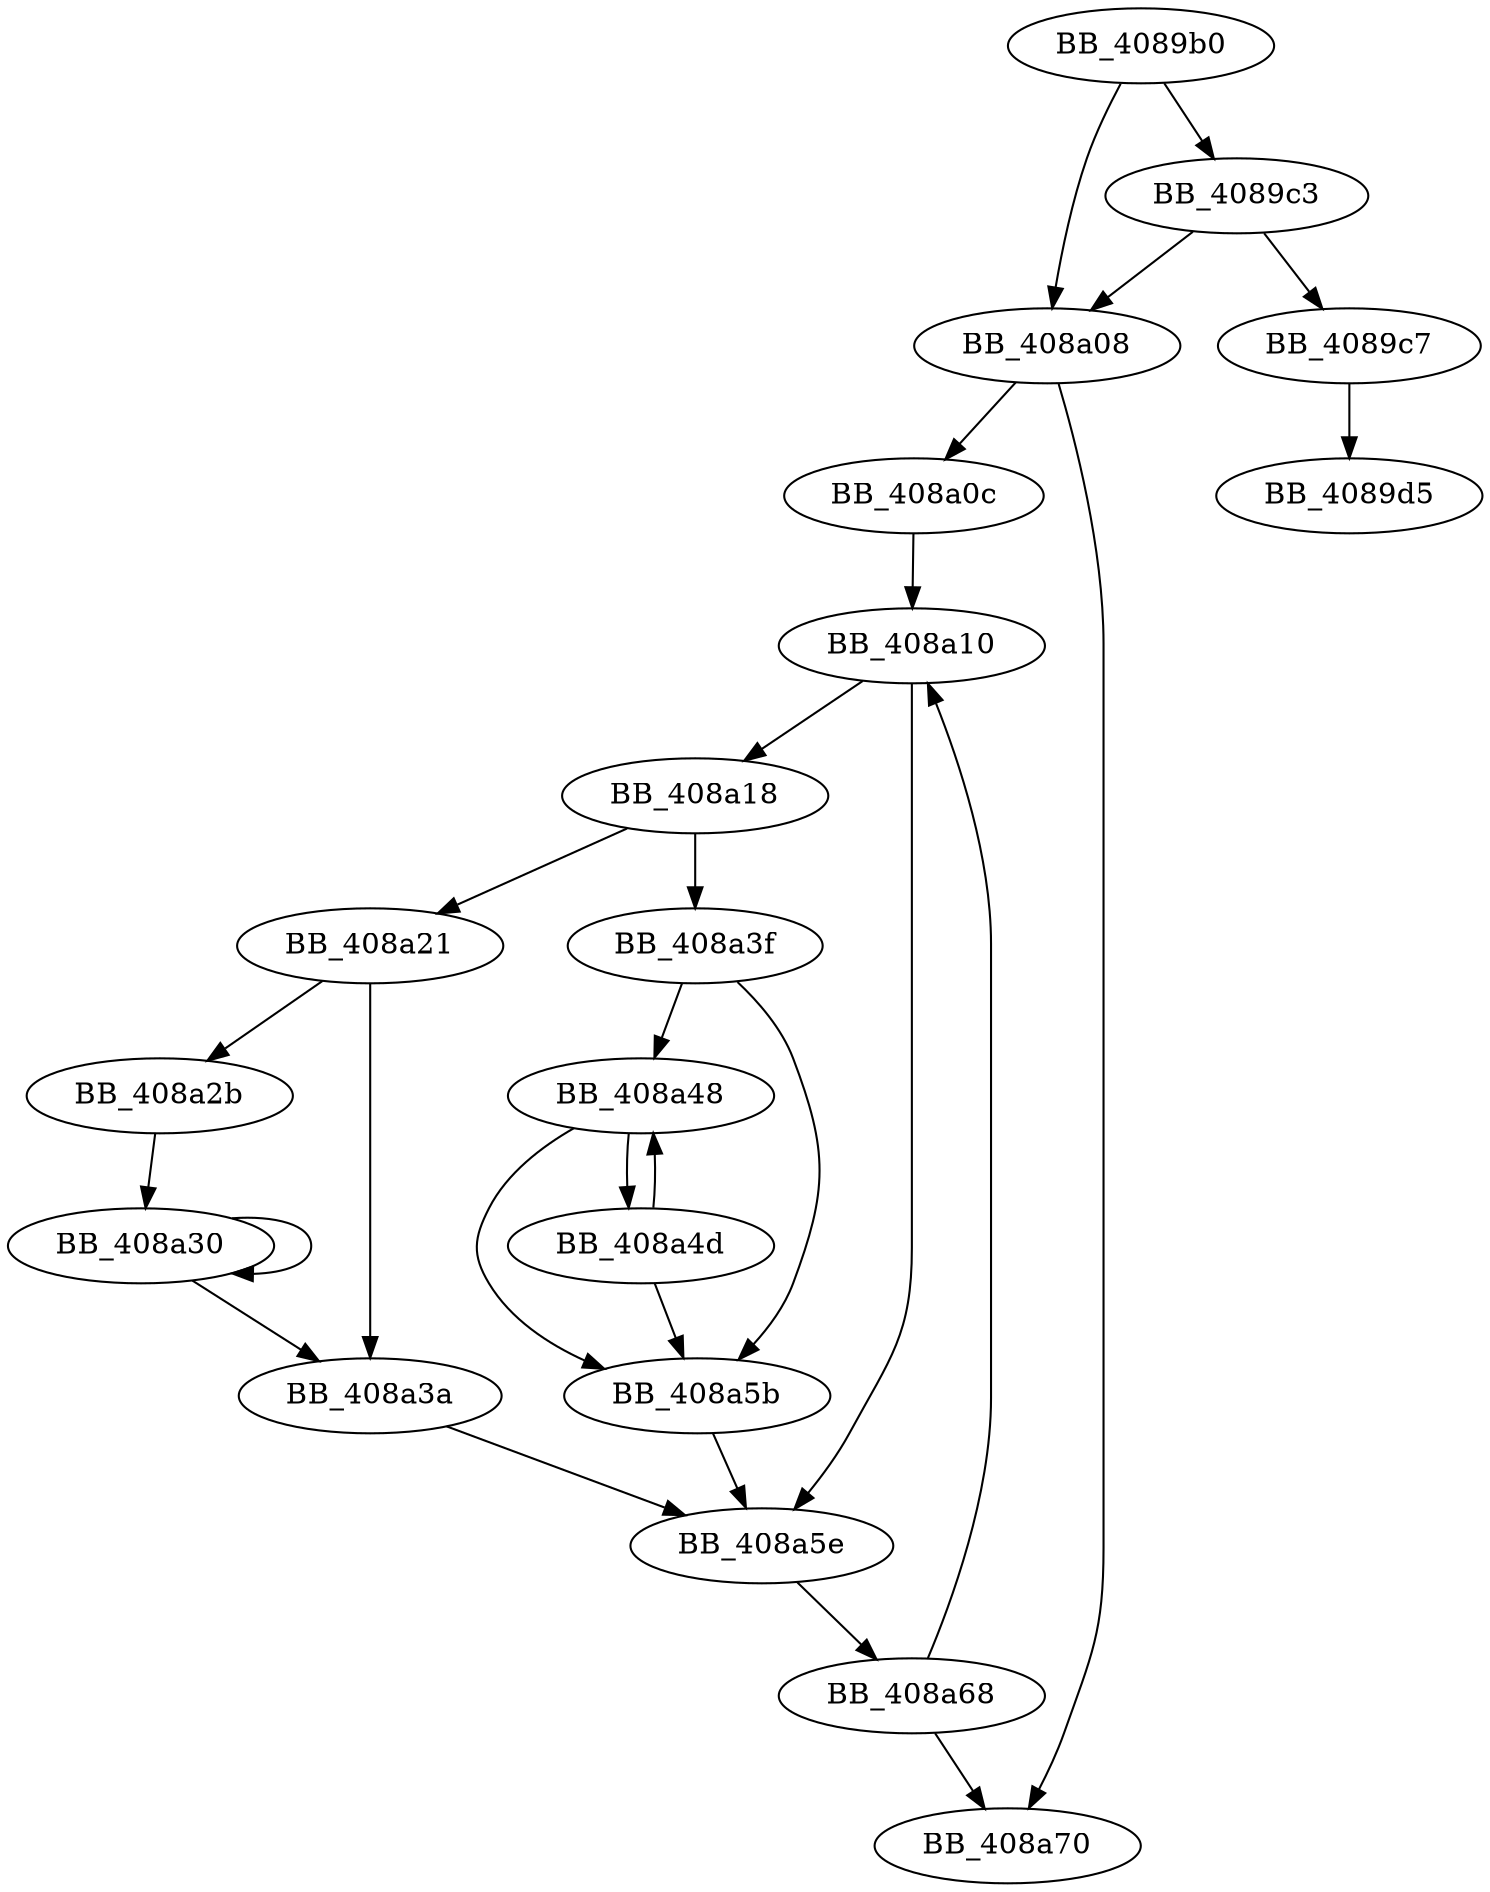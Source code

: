 DiGraph sub_4089B0{
BB_4089b0->BB_4089c3
BB_4089b0->BB_408a08
BB_4089c3->BB_4089c7
BB_4089c3->BB_408a08
BB_4089c7->BB_4089d5
BB_408a08->BB_408a0c
BB_408a08->BB_408a70
BB_408a0c->BB_408a10
BB_408a10->BB_408a18
BB_408a10->BB_408a5e
BB_408a18->BB_408a21
BB_408a18->BB_408a3f
BB_408a21->BB_408a2b
BB_408a21->BB_408a3a
BB_408a2b->BB_408a30
BB_408a30->BB_408a30
BB_408a30->BB_408a3a
BB_408a3a->BB_408a5e
BB_408a3f->BB_408a48
BB_408a3f->BB_408a5b
BB_408a48->BB_408a4d
BB_408a48->BB_408a5b
BB_408a4d->BB_408a48
BB_408a4d->BB_408a5b
BB_408a5b->BB_408a5e
BB_408a5e->BB_408a68
BB_408a68->BB_408a10
BB_408a68->BB_408a70
}
